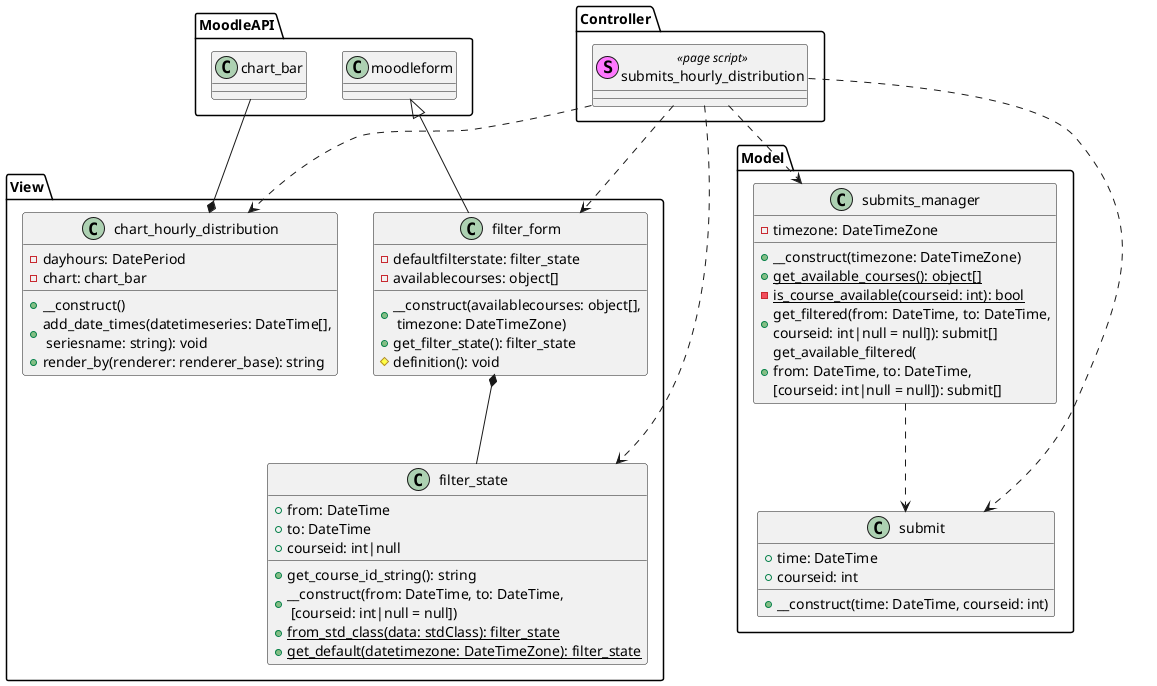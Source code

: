 @startuml

'skinparam classAttributeIconSize 0

class View.filter_form {
    - defaultfilterstate: filter_state
    - availablecourses: object[]
    + __construct(availablecourses: object[],\n timezone: DateTimeZone)
    + get_filter_state(): filter_state
    # definition(): void
}
class View.chart_hourly_distribution {
    - dayhours: DatePeriod
    - chart: chart_bar
    + __construct()
    + add_date_times(datetimeseries: DateTime[],\n seriesname: string): void
    + render_by(renderer: renderer_base): string
}
class View.filter_state {
    + from: DateTime
    + to: DateTime
    + courseid: int|null
    + get_course_id_string(): string
    + __construct(from: DateTime, to: DateTime,\n [courseid: int|null = null])
    + {static} from_std_class(data: stdClass): filter_state
    + {static} get_default(datetimezone: DateTimeZone): filter_state
}


class Model.submits_manager {
    - timezone: DateTimeZone
    + __construct(timezone: DateTimeZone)
    + {static} get_available_courses(): object[]
    - {static} is_course_available(courseid: int): bool
    + get_filtered(from: DateTime, to: DateTime,\ncourseid: int|null = null]): submit[]
    + get_available_filtered(\nfrom: DateTime, to: DateTime,\n[courseid: int|null = null]): submit[]

}
class Model.submit {
    + time: DateTime
    + courseid: int
    + __construct(time: DateTime, courseid: int)
}



class MoodleAPI.moodleform
class MoodleAPI.chart_bar


stereotype Controller.submits_hourly_distribution <<page script>>

MoodleAPI.chart_bar --* View.chart_hourly_distribution
MoodleAPI.moodleform <|-- View.filter_form

Model.submits_manager ..> Model.submit

View.filter_form *-- View.filter_state

Controller.submits_hourly_distribution ..> submit
Controller.submits_hourly_distribution ..> submits_manager
Controller.submits_hourly_distribution ..> filter_form
Controller.submits_hourly_distribution ..> filter_state
Controller.submits_hourly_distribution ..> chart_hourly_distribution


@enduml